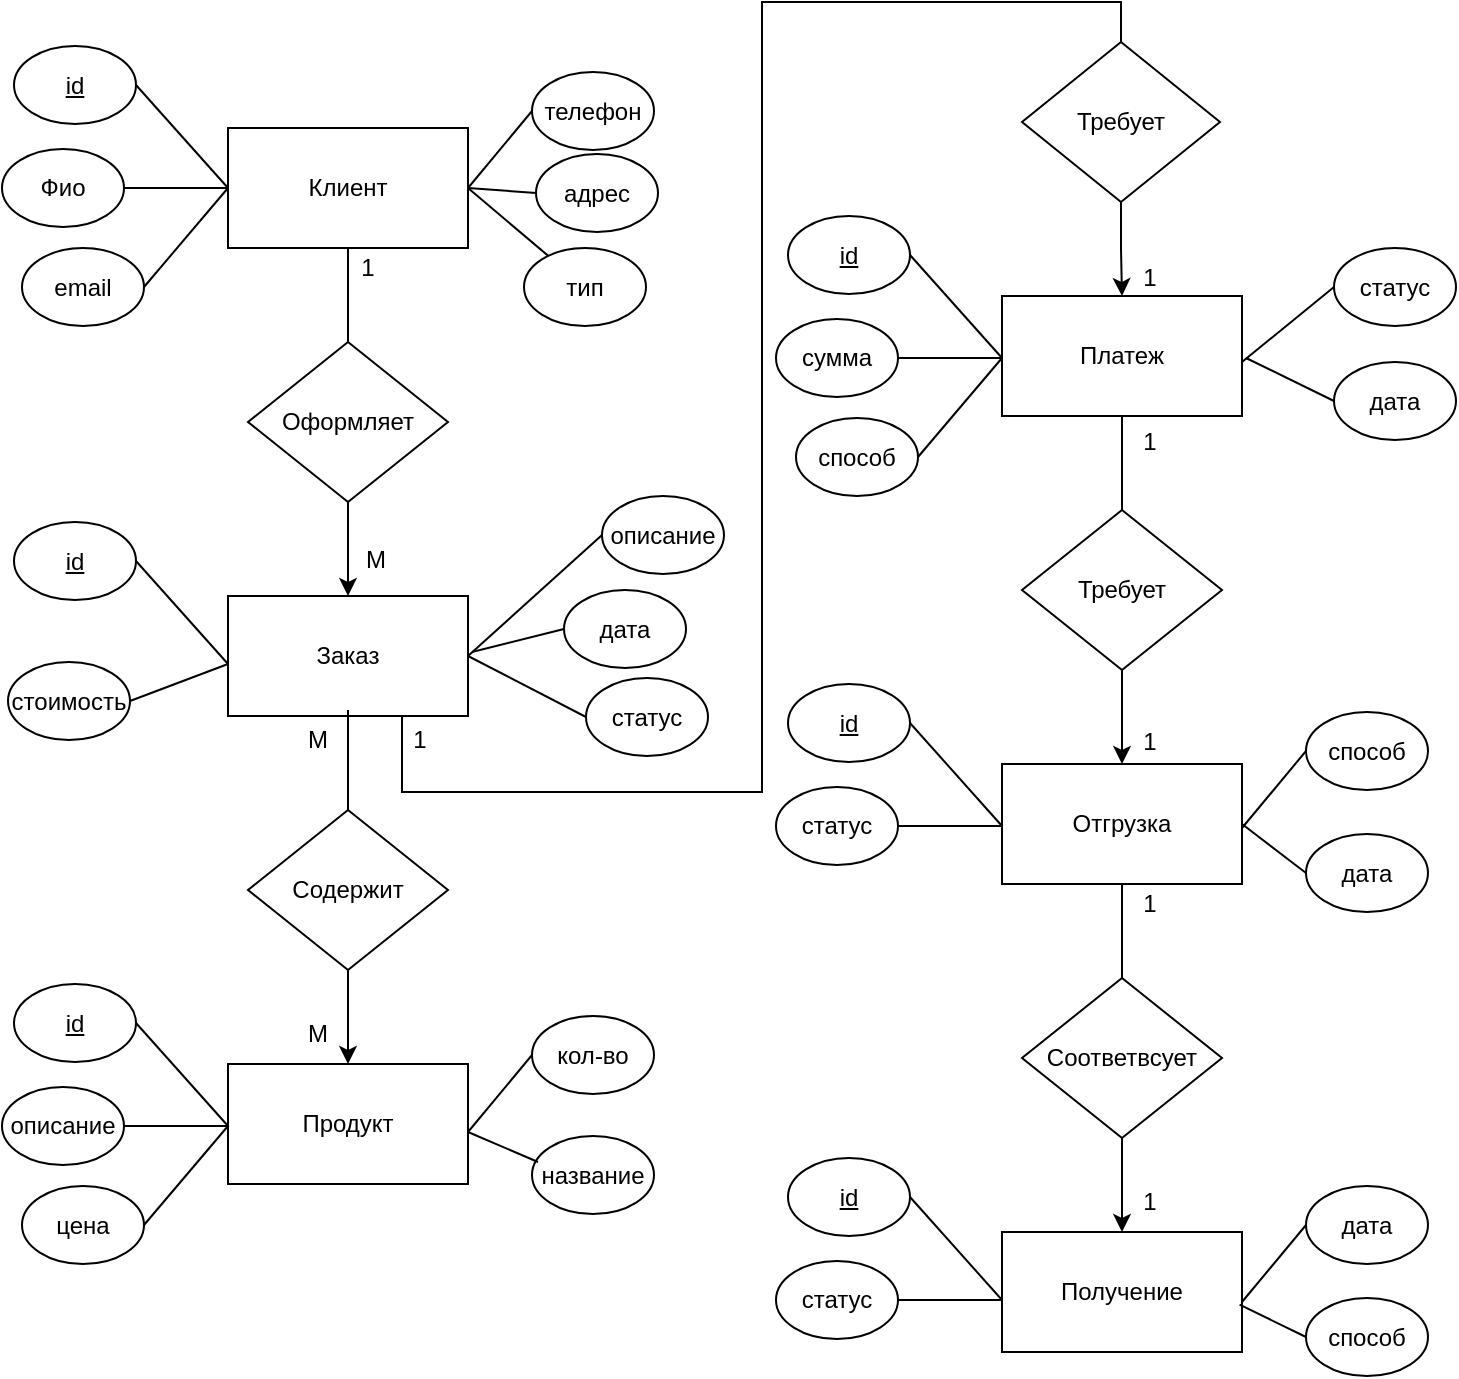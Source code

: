 <mxfile version="25.0.3">
  <diagram name="Страница — 1" id="Qr5ROpRxXAyh-3bqtAPe">
    <mxGraphModel dx="2033" dy="1156" grid="0" gridSize="10" guides="1" tooltips="1" connect="1" arrows="1" fold="1" page="1" pageScale="1" pageWidth="1169" pageHeight="1654" math="0" shadow="0">
      <root>
        <mxCell id="0" />
        <mxCell id="1" parent="0" />
        <mxCell id="kqyWKqm9BpoSPLUT50ET-1" value="Клиент" style="rounded=0;whiteSpace=wrap;html=1;" parent="1" vertex="1">
          <mxGeometry x="199" y="82" width="120" height="60" as="geometry" />
        </mxCell>
        <mxCell id="kqyWKqm9BpoSPLUT50ET-5" style="edgeStyle=orthogonalEdgeStyle;rounded=0;orthogonalLoop=1;jettySize=auto;html=1;" parent="1" source="kqyWKqm9BpoSPLUT50ET-2" target="kqyWKqm9BpoSPLUT50ET-4" edge="1">
          <mxGeometry relative="1" as="geometry" />
        </mxCell>
        <mxCell id="kqyWKqm9BpoSPLUT50ET-2" value="Оформляет" style="rhombus;whiteSpace=wrap;html=1;" parent="1" vertex="1">
          <mxGeometry x="209" y="189" width="100" height="80" as="geometry" />
        </mxCell>
        <mxCell id="kqyWKqm9BpoSPLUT50ET-4" value="Заказ" style="rounded=0;whiteSpace=wrap;html=1;" parent="1" vertex="1">
          <mxGeometry x="199" y="316" width="120" height="60" as="geometry" />
        </mxCell>
        <mxCell id="kqyWKqm9BpoSPLUT50ET-6" style="edgeStyle=orthogonalEdgeStyle;rounded=0;orthogonalLoop=1;jettySize=auto;html=1;" parent="1" source="kqyWKqm9BpoSPLUT50ET-7" target="kqyWKqm9BpoSPLUT50ET-8" edge="1">
          <mxGeometry relative="1" as="geometry" />
        </mxCell>
        <mxCell id="kqyWKqm9BpoSPLUT50ET-7" value="Содержит" style="rhombus;whiteSpace=wrap;html=1;" parent="1" vertex="1">
          <mxGeometry x="209" y="423" width="100" height="80" as="geometry" />
        </mxCell>
        <mxCell id="kqyWKqm9BpoSPLUT50ET-8" value="Продукт" style="rounded=0;whiteSpace=wrap;html=1;" parent="1" vertex="1">
          <mxGeometry x="199" y="550" width="120" height="60" as="geometry" />
        </mxCell>
        <mxCell id="kqyWKqm9BpoSPLUT50ET-10" style="edgeStyle=orthogonalEdgeStyle;rounded=0;orthogonalLoop=1;jettySize=auto;html=1;" parent="1" source="kqyWKqm9BpoSPLUT50ET-11" target="kqyWKqm9BpoSPLUT50ET-12" edge="1">
          <mxGeometry relative="1" as="geometry" />
        </mxCell>
        <mxCell id="kqyWKqm9BpoSPLUT50ET-11" value="Требует" style="rhombus;whiteSpace=wrap;html=1;" parent="1" vertex="1">
          <mxGeometry x="596" y="39" width="99" height="80" as="geometry" />
        </mxCell>
        <mxCell id="kqyWKqm9BpoSPLUT50ET-12" value="Платеж" style="rounded=0;whiteSpace=wrap;html=1;" parent="1" vertex="1">
          <mxGeometry x="586" y="166" width="120" height="60" as="geometry" />
        </mxCell>
        <mxCell id="kqyWKqm9BpoSPLUT50ET-13" style="edgeStyle=orthogonalEdgeStyle;rounded=0;orthogonalLoop=1;jettySize=auto;html=1;" parent="1" source="kqyWKqm9BpoSPLUT50ET-14" target="kqyWKqm9BpoSPLUT50ET-15" edge="1">
          <mxGeometry relative="1" as="geometry" />
        </mxCell>
        <mxCell id="kqyWKqm9BpoSPLUT50ET-14" value="Требует" style="rhombus;whiteSpace=wrap;html=1;" parent="1" vertex="1">
          <mxGeometry x="596" y="273" width="100" height="80" as="geometry" />
        </mxCell>
        <mxCell id="kqyWKqm9BpoSPLUT50ET-15" value="Отгрузка" style="rounded=0;whiteSpace=wrap;html=1;" parent="1" vertex="1">
          <mxGeometry x="586" y="400" width="120" height="60" as="geometry" />
        </mxCell>
        <mxCell id="kqyWKqm9BpoSPLUT50ET-17" style="edgeStyle=orthogonalEdgeStyle;rounded=0;orthogonalLoop=1;jettySize=auto;html=1;" parent="1" source="kqyWKqm9BpoSPLUT50ET-18" target="kqyWKqm9BpoSPLUT50ET-19" edge="1">
          <mxGeometry relative="1" as="geometry" />
        </mxCell>
        <mxCell id="kqyWKqm9BpoSPLUT50ET-18" value="Соответвсует" style="rhombus;whiteSpace=wrap;html=1;" parent="1" vertex="1">
          <mxGeometry x="596" y="507" width="100" height="80" as="geometry" />
        </mxCell>
        <mxCell id="kqyWKqm9BpoSPLUT50ET-19" value="Получение" style="rounded=0;whiteSpace=wrap;html=1;" parent="1" vertex="1">
          <mxGeometry x="586" y="634" width="120" height="60" as="geometry" />
        </mxCell>
        <mxCell id="kqyWKqm9BpoSPLUT50ET-24" value="" style="endArrow=none;html=1;rounded=0;entryX=0.5;entryY=0;entryDx=0;entryDy=0;exitX=0.5;exitY=1;exitDx=0;exitDy=0;" parent="1" source="kqyWKqm9BpoSPLUT50ET-4" target="kqyWKqm9BpoSPLUT50ET-7" edge="1">
          <mxGeometry width="50" height="50" relative="1" as="geometry">
            <mxPoint x="183" y="447" as="sourcePoint" />
            <mxPoint x="233" y="397" as="targetPoint" />
          </mxGeometry>
        </mxCell>
        <mxCell id="kqyWKqm9BpoSPLUT50ET-25" value="" style="endArrow=none;html=1;rounded=0;entryX=0.5;entryY=0;entryDx=0;entryDy=0;exitX=0.5;exitY=1;exitDx=0;exitDy=0;" parent="1" source="kqyWKqm9BpoSPLUT50ET-1" target="kqyWKqm9BpoSPLUT50ET-2" edge="1">
          <mxGeometry width="50" height="50" relative="1" as="geometry">
            <mxPoint x="272" y="124" as="sourcePoint" />
            <mxPoint x="278" y="171" as="targetPoint" />
          </mxGeometry>
        </mxCell>
        <mxCell id="kqyWKqm9BpoSPLUT50ET-29" value="" style="endArrow=none;html=1;rounded=0;entryX=0.5;entryY=1;entryDx=0;entryDy=0;exitX=0.5;exitY=0;exitDx=0;exitDy=0;" parent="1" source="kqyWKqm9BpoSPLUT50ET-14" target="kqyWKqm9BpoSPLUT50ET-12" edge="1">
          <mxGeometry width="50" height="50" relative="1" as="geometry">
            <mxPoint x="499" y="392" as="sourcePoint" />
            <mxPoint x="549" y="342" as="targetPoint" />
          </mxGeometry>
        </mxCell>
        <mxCell id="kqyWKqm9BpoSPLUT50ET-30" value="" style="endArrow=none;html=1;rounded=0;entryX=0.5;entryY=1;entryDx=0;entryDy=0;exitX=0.5;exitY=0;exitDx=0;exitDy=0;" parent="1" source="kqyWKqm9BpoSPLUT50ET-18" target="kqyWKqm9BpoSPLUT50ET-15" edge="1">
          <mxGeometry width="50" height="50" relative="1" as="geometry">
            <mxPoint x="472" y="589" as="sourcePoint" />
            <mxPoint x="522" y="539" as="targetPoint" />
          </mxGeometry>
        </mxCell>
        <mxCell id="kqyWKqm9BpoSPLUT50ET-31" value="1" style="text;html=1;align=center;verticalAlign=middle;whiteSpace=wrap;rounded=0;" parent="1" vertex="1">
          <mxGeometry x="239" y="137" width="60" height="30" as="geometry" />
        </mxCell>
        <mxCell id="kqyWKqm9BpoSPLUT50ET-32" value="М" style="text;html=1;align=center;verticalAlign=middle;whiteSpace=wrap;rounded=0;" parent="1" vertex="1">
          <mxGeometry x="243" y="283" width="60" height="30" as="geometry" />
        </mxCell>
        <mxCell id="OjBhG6apCgX0dpcMSNJU-3" style="edgeStyle=orthogonalEdgeStyle;rounded=0;orthogonalLoop=1;jettySize=auto;html=1;exitX=0.75;exitY=0;exitDx=0;exitDy=0;entryX=0.5;entryY=0;entryDx=0;entryDy=0;endArrow=none;endFill=0;" parent="1" source="kqyWKqm9BpoSPLUT50ET-34" target="kqyWKqm9BpoSPLUT50ET-11" edge="1">
          <mxGeometry relative="1" as="geometry">
            <Array as="points">
              <mxPoint x="259" y="376" />
              <mxPoint x="286" y="376" />
              <mxPoint x="286" y="414" />
              <mxPoint x="466" y="414" />
              <mxPoint x="466" y="19" />
              <mxPoint x="646" y="19" />
            </Array>
          </mxGeometry>
        </mxCell>
        <mxCell id="kqyWKqm9BpoSPLUT50ET-34" value="М" style="text;html=1;align=center;verticalAlign=middle;whiteSpace=wrap;rounded=0;" parent="1" vertex="1">
          <mxGeometry x="214" y="373" width="60" height="30" as="geometry" />
        </mxCell>
        <mxCell id="kqyWKqm9BpoSPLUT50ET-35" value="М" style="text;html=1;align=center;verticalAlign=middle;whiteSpace=wrap;rounded=0;" parent="1" vertex="1">
          <mxGeometry x="214" y="520" width="60" height="30" as="geometry" />
        </mxCell>
        <mxCell id="kqyWKqm9BpoSPLUT50ET-37" value="1" style="text;html=1;align=center;verticalAlign=middle;whiteSpace=wrap;rounded=0;" parent="1" vertex="1">
          <mxGeometry x="630" y="224" width="60" height="30" as="geometry" />
        </mxCell>
        <mxCell id="kqyWKqm9BpoSPLUT50ET-38" value="1" style="text;html=1;align=center;verticalAlign=middle;whiteSpace=wrap;rounded=0;" parent="1" vertex="1">
          <mxGeometry x="630" y="374" width="60" height="30" as="geometry" />
        </mxCell>
        <mxCell id="kqyWKqm9BpoSPLUT50ET-39" value="1" style="text;html=1;align=center;verticalAlign=middle;whiteSpace=wrap;rounded=0;" parent="1" vertex="1">
          <mxGeometry x="630" y="455" width="60" height="30" as="geometry" />
        </mxCell>
        <mxCell id="kqyWKqm9BpoSPLUT50ET-40" value="1" style="text;html=1;align=center;verticalAlign=middle;whiteSpace=wrap;rounded=0;" parent="1" vertex="1">
          <mxGeometry x="630" y="604" width="60" height="30" as="geometry" />
        </mxCell>
        <mxCell id="kqyWKqm9BpoSPLUT50ET-41" value="&lt;u&gt;id&lt;/u&gt;" style="ellipse;whiteSpace=wrap;html=1;" parent="1" vertex="1">
          <mxGeometry x="92" y="41" width="61" height="39" as="geometry" />
        </mxCell>
        <mxCell id="kqyWKqm9BpoSPLUT50ET-45" value="email" style="ellipse;whiteSpace=wrap;html=1;" parent="1" vertex="1">
          <mxGeometry x="96" y="142" width="61" height="39" as="geometry" />
        </mxCell>
        <mxCell id="kqyWKqm9BpoSPLUT50ET-46" value="Фио" style="ellipse;whiteSpace=wrap;html=1;" parent="1" vertex="1">
          <mxGeometry x="86" y="92.5" width="61" height="39" as="geometry" />
        </mxCell>
        <mxCell id="kqyWKqm9BpoSPLUT50ET-47" value="телефон" style="ellipse;whiteSpace=wrap;html=1;" parent="1" vertex="1">
          <mxGeometry x="351" y="54" width="61" height="39" as="geometry" />
        </mxCell>
        <mxCell id="kqyWKqm9BpoSPLUT50ET-48" value="адрес" style="ellipse;whiteSpace=wrap;html=1;" parent="1" vertex="1">
          <mxGeometry x="353" y="95" width="61" height="39" as="geometry" />
        </mxCell>
        <mxCell id="kqyWKqm9BpoSPLUT50ET-49" value="" style="endArrow=none;html=1;rounded=0;entryX=1;entryY=0.5;entryDx=0;entryDy=0;exitX=0;exitY=0.5;exitDx=0;exitDy=0;" parent="1" source="kqyWKqm9BpoSPLUT50ET-1" target="kqyWKqm9BpoSPLUT50ET-41" edge="1">
          <mxGeometry width="50" height="50" relative="1" as="geometry">
            <mxPoint x="105" y="132" as="sourcePoint" />
            <mxPoint x="155" y="82" as="targetPoint" />
          </mxGeometry>
        </mxCell>
        <mxCell id="kqyWKqm9BpoSPLUT50ET-50" value="" style="endArrow=none;html=1;rounded=0;entryX=1;entryY=0.5;entryDx=0;entryDy=0;exitX=0;exitY=0.5;exitDx=0;exitDy=0;" parent="1" source="kqyWKqm9BpoSPLUT50ET-1" target="kqyWKqm9BpoSPLUT50ET-46" edge="1">
          <mxGeometry width="50" height="50" relative="1" as="geometry">
            <mxPoint x="21" y="286" as="sourcePoint" />
            <mxPoint x="71" y="236" as="targetPoint" />
          </mxGeometry>
        </mxCell>
        <mxCell id="kqyWKqm9BpoSPLUT50ET-51" value="" style="endArrow=none;html=1;rounded=0;exitX=1;exitY=0.5;exitDx=0;exitDy=0;" parent="1" source="kqyWKqm9BpoSPLUT50ET-45" edge="1">
          <mxGeometry width="50" height="50" relative="1" as="geometry">
            <mxPoint x="-2" y="317" as="sourcePoint" />
            <mxPoint x="199" y="112" as="targetPoint" />
          </mxGeometry>
        </mxCell>
        <mxCell id="kqyWKqm9BpoSPLUT50ET-52" value="" style="endArrow=none;html=1;rounded=0;entryX=0;entryY=0.5;entryDx=0;entryDy=0;exitX=1;exitY=0.5;exitDx=0;exitDy=0;" parent="1" source="kqyWKqm9BpoSPLUT50ET-1" target="kqyWKqm9BpoSPLUT50ET-47" edge="1">
          <mxGeometry width="50" height="50" relative="1" as="geometry">
            <mxPoint x="308" y="145" as="sourcePoint" />
            <mxPoint x="358" y="95" as="targetPoint" />
          </mxGeometry>
        </mxCell>
        <mxCell id="kqyWKqm9BpoSPLUT50ET-53" value="" style="endArrow=none;html=1;rounded=0;exitX=1;exitY=0.5;exitDx=0;exitDy=0;entryX=0;entryY=0.5;entryDx=0;entryDy=0;" parent="1" source="kqyWKqm9BpoSPLUT50ET-1" target="kqyWKqm9BpoSPLUT50ET-48" edge="1">
          <mxGeometry width="50" height="50" relative="1" as="geometry">
            <mxPoint x="288" y="213" as="sourcePoint" />
            <mxPoint x="354" y="127" as="targetPoint" />
          </mxGeometry>
        </mxCell>
        <mxCell id="kqyWKqm9BpoSPLUT50ET-54" value="&lt;u&gt;id&lt;/u&gt;" style="ellipse;whiteSpace=wrap;html=1;" parent="1" vertex="1">
          <mxGeometry x="92" y="279" width="61" height="39" as="geometry" />
        </mxCell>
        <mxCell id="kqyWKqm9BpoSPLUT50ET-55" value="стоимость" style="ellipse;whiteSpace=wrap;html=1;" parent="1" vertex="1">
          <mxGeometry x="89" y="349" width="61" height="39" as="geometry" />
        </mxCell>
        <mxCell id="kqyWKqm9BpoSPLUT50ET-57" value="" style="endArrow=none;html=1;rounded=0;entryX=1;entryY=0.5;entryDx=0;entryDy=0;exitX=0;exitY=0.5;exitDx=0;exitDy=0;" parent="1" target="kqyWKqm9BpoSPLUT50ET-54" edge="1">
          <mxGeometry width="50" height="50" relative="1" as="geometry">
            <mxPoint x="199" y="350" as="sourcePoint" />
            <mxPoint x="155" y="320" as="targetPoint" />
          </mxGeometry>
        </mxCell>
        <mxCell id="kqyWKqm9BpoSPLUT50ET-59" value="" style="endArrow=none;html=1;rounded=0;exitX=1;exitY=0.5;exitDx=0;exitDy=0;" parent="1" source="kqyWKqm9BpoSPLUT50ET-55" edge="1">
          <mxGeometry width="50" height="50" relative="1" as="geometry">
            <mxPoint x="-2" y="555" as="sourcePoint" />
            <mxPoint x="199" y="350" as="targetPoint" />
          </mxGeometry>
        </mxCell>
        <mxCell id="kqyWKqm9BpoSPLUT50ET-60" value="&lt;u&gt;id&lt;/u&gt;" style="ellipse;whiteSpace=wrap;html=1;" parent="1" vertex="1">
          <mxGeometry x="92" y="510" width="61" height="39" as="geometry" />
        </mxCell>
        <mxCell id="kqyWKqm9BpoSPLUT50ET-61" value="цена" style="ellipse;whiteSpace=wrap;html=1;" parent="1" vertex="1">
          <mxGeometry x="96" y="611" width="61" height="39" as="geometry" />
        </mxCell>
        <mxCell id="kqyWKqm9BpoSPLUT50ET-62" value="описание" style="ellipse;whiteSpace=wrap;html=1;" parent="1" vertex="1">
          <mxGeometry x="86" y="561.5" width="61" height="39" as="geometry" />
        </mxCell>
        <mxCell id="kqyWKqm9BpoSPLUT50ET-63" value="" style="endArrow=none;html=1;rounded=0;entryX=1;entryY=0.5;entryDx=0;entryDy=0;exitX=0;exitY=0.5;exitDx=0;exitDy=0;" parent="1" target="kqyWKqm9BpoSPLUT50ET-60" edge="1">
          <mxGeometry width="50" height="50" relative="1" as="geometry">
            <mxPoint x="199" y="581" as="sourcePoint" />
            <mxPoint x="155" y="551" as="targetPoint" />
          </mxGeometry>
        </mxCell>
        <mxCell id="kqyWKqm9BpoSPLUT50ET-64" value="" style="endArrow=none;html=1;rounded=0;entryX=1;entryY=0.5;entryDx=0;entryDy=0;exitX=0;exitY=0.5;exitDx=0;exitDy=0;" parent="1" target="kqyWKqm9BpoSPLUT50ET-62" edge="1">
          <mxGeometry width="50" height="50" relative="1" as="geometry">
            <mxPoint x="199" y="581" as="sourcePoint" />
            <mxPoint x="71" y="705" as="targetPoint" />
          </mxGeometry>
        </mxCell>
        <mxCell id="kqyWKqm9BpoSPLUT50ET-65" value="" style="endArrow=none;html=1;rounded=0;exitX=1;exitY=0.5;exitDx=0;exitDy=0;" parent="1" source="kqyWKqm9BpoSPLUT50ET-61" edge="1">
          <mxGeometry width="50" height="50" relative="1" as="geometry">
            <mxPoint x="-2" y="786" as="sourcePoint" />
            <mxPoint x="199" y="581" as="targetPoint" />
          </mxGeometry>
        </mxCell>
        <mxCell id="kqyWKqm9BpoSPLUT50ET-72" value="&lt;u&gt;id&lt;/u&gt;" style="ellipse;whiteSpace=wrap;html=1;" parent="1" vertex="1">
          <mxGeometry x="479" y="126" width="61" height="39" as="geometry" />
        </mxCell>
        <mxCell id="kqyWKqm9BpoSPLUT50ET-73" value="способ" style="ellipse;whiteSpace=wrap;html=1;" parent="1" vertex="1">
          <mxGeometry x="483" y="227" width="61" height="39" as="geometry" />
        </mxCell>
        <mxCell id="kqyWKqm9BpoSPLUT50ET-74" value="сумма" style="ellipse;whiteSpace=wrap;html=1;" parent="1" vertex="1">
          <mxGeometry x="473" y="177.5" width="61" height="39" as="geometry" />
        </mxCell>
        <mxCell id="kqyWKqm9BpoSPLUT50ET-75" value="" style="endArrow=none;html=1;rounded=0;entryX=1;entryY=0.5;entryDx=0;entryDy=0;exitX=0;exitY=0.5;exitDx=0;exitDy=0;" parent="1" target="kqyWKqm9BpoSPLUT50ET-72" edge="1">
          <mxGeometry width="50" height="50" relative="1" as="geometry">
            <mxPoint x="586" y="197" as="sourcePoint" />
            <mxPoint x="542" y="167" as="targetPoint" />
          </mxGeometry>
        </mxCell>
        <mxCell id="kqyWKqm9BpoSPLUT50ET-76" value="" style="endArrow=none;html=1;rounded=0;entryX=1;entryY=0.5;entryDx=0;entryDy=0;exitX=0;exitY=0.5;exitDx=0;exitDy=0;" parent="1" target="kqyWKqm9BpoSPLUT50ET-74" edge="1">
          <mxGeometry width="50" height="50" relative="1" as="geometry">
            <mxPoint x="586" y="197" as="sourcePoint" />
            <mxPoint x="458" y="321" as="targetPoint" />
          </mxGeometry>
        </mxCell>
        <mxCell id="kqyWKqm9BpoSPLUT50ET-77" value="" style="endArrow=none;html=1;rounded=0;exitX=1;exitY=0.5;exitDx=0;exitDy=0;" parent="1" source="kqyWKqm9BpoSPLUT50ET-73" edge="1">
          <mxGeometry width="50" height="50" relative="1" as="geometry">
            <mxPoint x="385" y="402" as="sourcePoint" />
            <mxPoint x="586" y="197" as="targetPoint" />
          </mxGeometry>
        </mxCell>
        <mxCell id="kqyWKqm9BpoSPLUT50ET-78" value="&lt;u&gt;id&lt;/u&gt;" style="ellipse;whiteSpace=wrap;html=1;" parent="1" vertex="1">
          <mxGeometry x="479" y="360" width="61" height="39" as="geometry" />
        </mxCell>
        <mxCell id="kqyWKqm9BpoSPLUT50ET-79" value="дата" style="ellipse;whiteSpace=wrap;html=1;" parent="1" vertex="1">
          <mxGeometry x="738" y="435" width="61" height="39" as="geometry" />
        </mxCell>
        <mxCell id="kqyWKqm9BpoSPLUT50ET-80" value="статус" style="ellipse;whiteSpace=wrap;html=1;" parent="1" vertex="1">
          <mxGeometry x="473" y="411.5" width="61" height="39" as="geometry" />
        </mxCell>
        <mxCell id="kqyWKqm9BpoSPLUT50ET-81" value="" style="endArrow=none;html=1;rounded=0;entryX=1;entryY=0.5;entryDx=0;entryDy=0;exitX=0;exitY=0.5;exitDx=0;exitDy=0;" parent="1" target="kqyWKqm9BpoSPLUT50ET-78" edge="1">
          <mxGeometry width="50" height="50" relative="1" as="geometry">
            <mxPoint x="586" y="431" as="sourcePoint" />
            <mxPoint x="542" y="401" as="targetPoint" />
          </mxGeometry>
        </mxCell>
        <mxCell id="kqyWKqm9BpoSPLUT50ET-82" value="" style="endArrow=none;html=1;rounded=0;entryX=1;entryY=0.5;entryDx=0;entryDy=0;exitX=0;exitY=0.5;exitDx=0;exitDy=0;" parent="1" target="kqyWKqm9BpoSPLUT50ET-80" edge="1">
          <mxGeometry width="50" height="50" relative="1" as="geometry">
            <mxPoint x="586" y="431" as="sourcePoint" />
            <mxPoint x="458" y="555" as="targetPoint" />
          </mxGeometry>
        </mxCell>
        <mxCell id="kqyWKqm9BpoSPLUT50ET-83" value="" style="endArrow=none;html=1;rounded=0;exitX=0;exitY=0.5;exitDx=0;exitDy=0;entryX=1;entryY=0.5;entryDx=0;entryDy=0;" parent="1" source="kqyWKqm9BpoSPLUT50ET-79" target="kqyWKqm9BpoSPLUT50ET-15" edge="1">
          <mxGeometry width="50" height="50" relative="1" as="geometry">
            <mxPoint x="385" y="636" as="sourcePoint" />
            <mxPoint x="586" y="431" as="targetPoint" />
          </mxGeometry>
        </mxCell>
        <mxCell id="kqyWKqm9BpoSPLUT50ET-84" value="&lt;u&gt;id&lt;/u&gt;" style="ellipse;whiteSpace=wrap;html=1;" parent="1" vertex="1">
          <mxGeometry x="479" y="597" width="61" height="39" as="geometry" />
        </mxCell>
        <mxCell id="kqyWKqm9BpoSPLUT50ET-85" value="способ" style="ellipse;whiteSpace=wrap;html=1;" parent="1" vertex="1">
          <mxGeometry x="738" y="667" width="61" height="39" as="geometry" />
        </mxCell>
        <mxCell id="kqyWKqm9BpoSPLUT50ET-86" value="статус" style="ellipse;whiteSpace=wrap;html=1;" parent="1" vertex="1">
          <mxGeometry x="473" y="648.5" width="61" height="39" as="geometry" />
        </mxCell>
        <mxCell id="kqyWKqm9BpoSPLUT50ET-87" value="" style="endArrow=none;html=1;rounded=0;entryX=1;entryY=0.5;entryDx=0;entryDy=0;exitX=0;exitY=0.5;exitDx=0;exitDy=0;" parent="1" target="kqyWKqm9BpoSPLUT50ET-84" edge="1">
          <mxGeometry width="50" height="50" relative="1" as="geometry">
            <mxPoint x="586" y="668" as="sourcePoint" />
            <mxPoint x="542" y="638" as="targetPoint" />
          </mxGeometry>
        </mxCell>
        <mxCell id="kqyWKqm9BpoSPLUT50ET-88" value="" style="endArrow=none;html=1;rounded=0;entryX=1;entryY=0.5;entryDx=0;entryDy=0;exitX=0;exitY=0.5;exitDx=0;exitDy=0;" parent="1" target="kqyWKqm9BpoSPLUT50ET-86" edge="1">
          <mxGeometry width="50" height="50" relative="1" as="geometry">
            <mxPoint x="586" y="668" as="sourcePoint" />
            <mxPoint x="458" y="792" as="targetPoint" />
          </mxGeometry>
        </mxCell>
        <mxCell id="kqyWKqm9BpoSPLUT50ET-89" value="" style="endArrow=none;html=1;rounded=0;exitX=0;exitY=0.5;exitDx=0;exitDy=0;entryX=0.99;entryY=0.606;entryDx=0;entryDy=0;entryPerimeter=0;" parent="1" source="kqyWKqm9BpoSPLUT50ET-85" target="kqyWKqm9BpoSPLUT50ET-19" edge="1">
          <mxGeometry width="50" height="50" relative="1" as="geometry">
            <mxPoint x="385" y="873" as="sourcePoint" />
            <mxPoint x="586" y="668" as="targetPoint" />
          </mxGeometry>
        </mxCell>
        <mxCell id="kqyWKqm9BpoSPLUT50ET-94" value="кол-во" style="ellipse;whiteSpace=wrap;html=1;" parent="1" vertex="1">
          <mxGeometry x="351" y="526" width="61" height="39" as="geometry" />
        </mxCell>
        <mxCell id="kqyWKqm9BpoSPLUT50ET-95" value="название" style="ellipse;whiteSpace=wrap;html=1;" parent="1" vertex="1">
          <mxGeometry x="351" y="586" width="61" height="39" as="geometry" />
        </mxCell>
        <mxCell id="kqyWKqm9BpoSPLUT50ET-96" value="" style="endArrow=none;html=1;rounded=0;entryX=0;entryY=0.5;entryDx=0;entryDy=0;exitX=1;exitY=0.5;exitDx=0;exitDy=0;" parent="1" target="kqyWKqm9BpoSPLUT50ET-94" edge="1">
          <mxGeometry width="50" height="50" relative="1" as="geometry">
            <mxPoint x="319" y="584" as="sourcePoint" />
            <mxPoint x="358" y="567" as="targetPoint" />
          </mxGeometry>
        </mxCell>
        <mxCell id="kqyWKqm9BpoSPLUT50ET-97" value="" style="endArrow=none;html=1;rounded=0;exitX=1;exitY=0.5;exitDx=0;exitDy=0;" parent="1" edge="1">
          <mxGeometry width="50" height="50" relative="1" as="geometry">
            <mxPoint x="319" y="584" as="sourcePoint" />
            <mxPoint x="354" y="599" as="targetPoint" />
          </mxGeometry>
        </mxCell>
        <mxCell id="kqyWKqm9BpoSPLUT50ET-98" value="способ" style="ellipse;whiteSpace=wrap;html=1;" parent="1" vertex="1">
          <mxGeometry x="738" y="374" width="61" height="39" as="geometry" />
        </mxCell>
        <mxCell id="kqyWKqm9BpoSPLUT50ET-100" value="" style="endArrow=none;html=1;rounded=0;entryX=0;entryY=0.5;entryDx=0;entryDy=0;exitX=1;exitY=0.5;exitDx=0;exitDy=0;" parent="1" target="kqyWKqm9BpoSPLUT50ET-98" edge="1">
          <mxGeometry width="50" height="50" relative="1" as="geometry">
            <mxPoint x="706" y="432" as="sourcePoint" />
            <mxPoint x="745" y="415" as="targetPoint" />
          </mxGeometry>
        </mxCell>
        <mxCell id="kqyWKqm9BpoSPLUT50ET-102" value="дата" style="ellipse;whiteSpace=wrap;html=1;" parent="1" vertex="1">
          <mxGeometry x="738" y="611" width="61" height="39" as="geometry" />
        </mxCell>
        <mxCell id="kqyWKqm9BpoSPLUT50ET-104" value="" style="endArrow=none;html=1;rounded=0;entryX=0;entryY=0.5;entryDx=0;entryDy=0;exitX=1;exitY=0.5;exitDx=0;exitDy=0;" parent="1" target="kqyWKqm9BpoSPLUT50ET-102" edge="1">
          <mxGeometry width="50" height="50" relative="1" as="geometry">
            <mxPoint x="706" y="669" as="sourcePoint" />
            <mxPoint x="745" y="652" as="targetPoint" />
          </mxGeometry>
        </mxCell>
        <mxCell id="kqyWKqm9BpoSPLUT50ET-113" value="описание" style="ellipse;whiteSpace=wrap;html=1;" parent="1" vertex="1">
          <mxGeometry x="386" y="266" width="61" height="39" as="geometry" />
        </mxCell>
        <mxCell id="kqyWKqm9BpoSPLUT50ET-114" value="статус" style="ellipse;whiteSpace=wrap;html=1;" parent="1" vertex="1">
          <mxGeometry x="378" y="357" width="61" height="39" as="geometry" />
        </mxCell>
        <mxCell id="kqyWKqm9BpoSPLUT50ET-115" value="дата" style="ellipse;whiteSpace=wrap;html=1;" parent="1" vertex="1">
          <mxGeometry x="367" y="313" width="61" height="39" as="geometry" />
        </mxCell>
        <mxCell id="kqyWKqm9BpoSPLUT50ET-119" value="" style="endArrow=none;html=1;rounded=0;entryX=0;entryY=0.5;entryDx=0;entryDy=0;exitX=1;exitY=0.5;exitDx=0;exitDy=0;" parent="1" source="kqyWKqm9BpoSPLUT50ET-4" target="kqyWKqm9BpoSPLUT50ET-113" edge="1">
          <mxGeometry width="50" height="50" relative="1" as="geometry">
            <mxPoint x="324" y="331" as="sourcePoint" />
            <mxPoint x="374" y="281" as="targetPoint" />
          </mxGeometry>
        </mxCell>
        <mxCell id="kqyWKqm9BpoSPLUT50ET-120" value="" style="endArrow=none;html=1;rounded=0;entryX=0;entryY=0.5;entryDx=0;entryDy=0;" parent="1" target="kqyWKqm9BpoSPLUT50ET-115" edge="1">
          <mxGeometry width="50" height="50" relative="1" as="geometry">
            <mxPoint x="321" y="344" as="sourcePoint" />
            <mxPoint x="389.711" y="346" as="targetPoint" />
          </mxGeometry>
        </mxCell>
        <mxCell id="kqyWKqm9BpoSPLUT50ET-121" value="" style="endArrow=none;html=1;rounded=0;entryX=0;entryY=0.5;entryDx=0;entryDy=0;exitX=1;exitY=0.5;exitDx=0;exitDy=0;" parent="1" source="kqyWKqm9BpoSPLUT50ET-4" target="kqyWKqm9BpoSPLUT50ET-114" edge="1">
          <mxGeometry width="50" height="50" relative="1" as="geometry">
            <mxPoint x="336" y="409" as="sourcePoint" />
            <mxPoint x="386" y="359" as="targetPoint" />
          </mxGeometry>
        </mxCell>
        <mxCell id="kqyWKqm9BpoSPLUT50ET-123" value="статус" style="ellipse;whiteSpace=wrap;html=1;" parent="1" vertex="1">
          <mxGeometry x="752" y="142" width="61" height="39" as="geometry" />
        </mxCell>
        <mxCell id="kqyWKqm9BpoSPLUT50ET-125" value="дата" style="ellipse;whiteSpace=wrap;html=1;" parent="1" vertex="1">
          <mxGeometry x="752" y="199" width="61" height="39" as="geometry" />
        </mxCell>
        <mxCell id="kqyWKqm9BpoSPLUT50ET-126" value="" style="endArrow=none;html=1;rounded=0;entryX=0;entryY=0.5;entryDx=0;entryDy=0;exitX=1;exitY=0.5;exitDx=0;exitDy=0;" parent="1" target="kqyWKqm9BpoSPLUT50ET-123" edge="1">
          <mxGeometry width="50" height="50" relative="1" as="geometry">
            <mxPoint x="706" y="199" as="sourcePoint" />
            <mxPoint x="761" y="134" as="targetPoint" />
          </mxGeometry>
        </mxCell>
        <mxCell id="kqyWKqm9BpoSPLUT50ET-127" value="" style="endArrow=none;html=1;rounded=0;entryX=0;entryY=0.5;entryDx=0;entryDy=0;" parent="1" target="kqyWKqm9BpoSPLUT50ET-125" edge="1">
          <mxGeometry width="50" height="50" relative="1" as="geometry">
            <mxPoint x="708" y="197" as="sourcePoint" />
            <mxPoint x="776.711" y="199" as="targetPoint" />
          </mxGeometry>
        </mxCell>
        <mxCell id="OjBhG6apCgX0dpcMSNJU-1" value="тип" style="ellipse;whiteSpace=wrap;html=1;" parent="1" vertex="1">
          <mxGeometry x="347" y="142" width="61" height="39" as="geometry" />
        </mxCell>
        <mxCell id="OjBhG6apCgX0dpcMSNJU-2" value="" style="endArrow=none;html=1;rounded=0;entryX=1;entryY=0.5;entryDx=0;entryDy=0;" parent="1" source="OjBhG6apCgX0dpcMSNJU-1" target="kqyWKqm9BpoSPLUT50ET-1" edge="1">
          <mxGeometry width="50" height="50" relative="1" as="geometry">
            <mxPoint x="170" y="332" as="sourcePoint" />
            <mxPoint x="321" y="125" as="targetPoint" />
          </mxGeometry>
        </mxCell>
        <mxCell id="OjBhG6apCgX0dpcMSNJU-4" value="1" style="text;html=1;align=center;verticalAlign=middle;whiteSpace=wrap;rounded=0;" parent="1" vertex="1">
          <mxGeometry x="265" y="373" width="60" height="30" as="geometry" />
        </mxCell>
        <mxCell id="OjBhG6apCgX0dpcMSNJU-5" value="1" style="text;html=1;align=center;verticalAlign=middle;whiteSpace=wrap;rounded=0;" parent="1" vertex="1">
          <mxGeometry x="630" y="142" width="60" height="30" as="geometry" />
        </mxCell>
      </root>
    </mxGraphModel>
  </diagram>
</mxfile>
